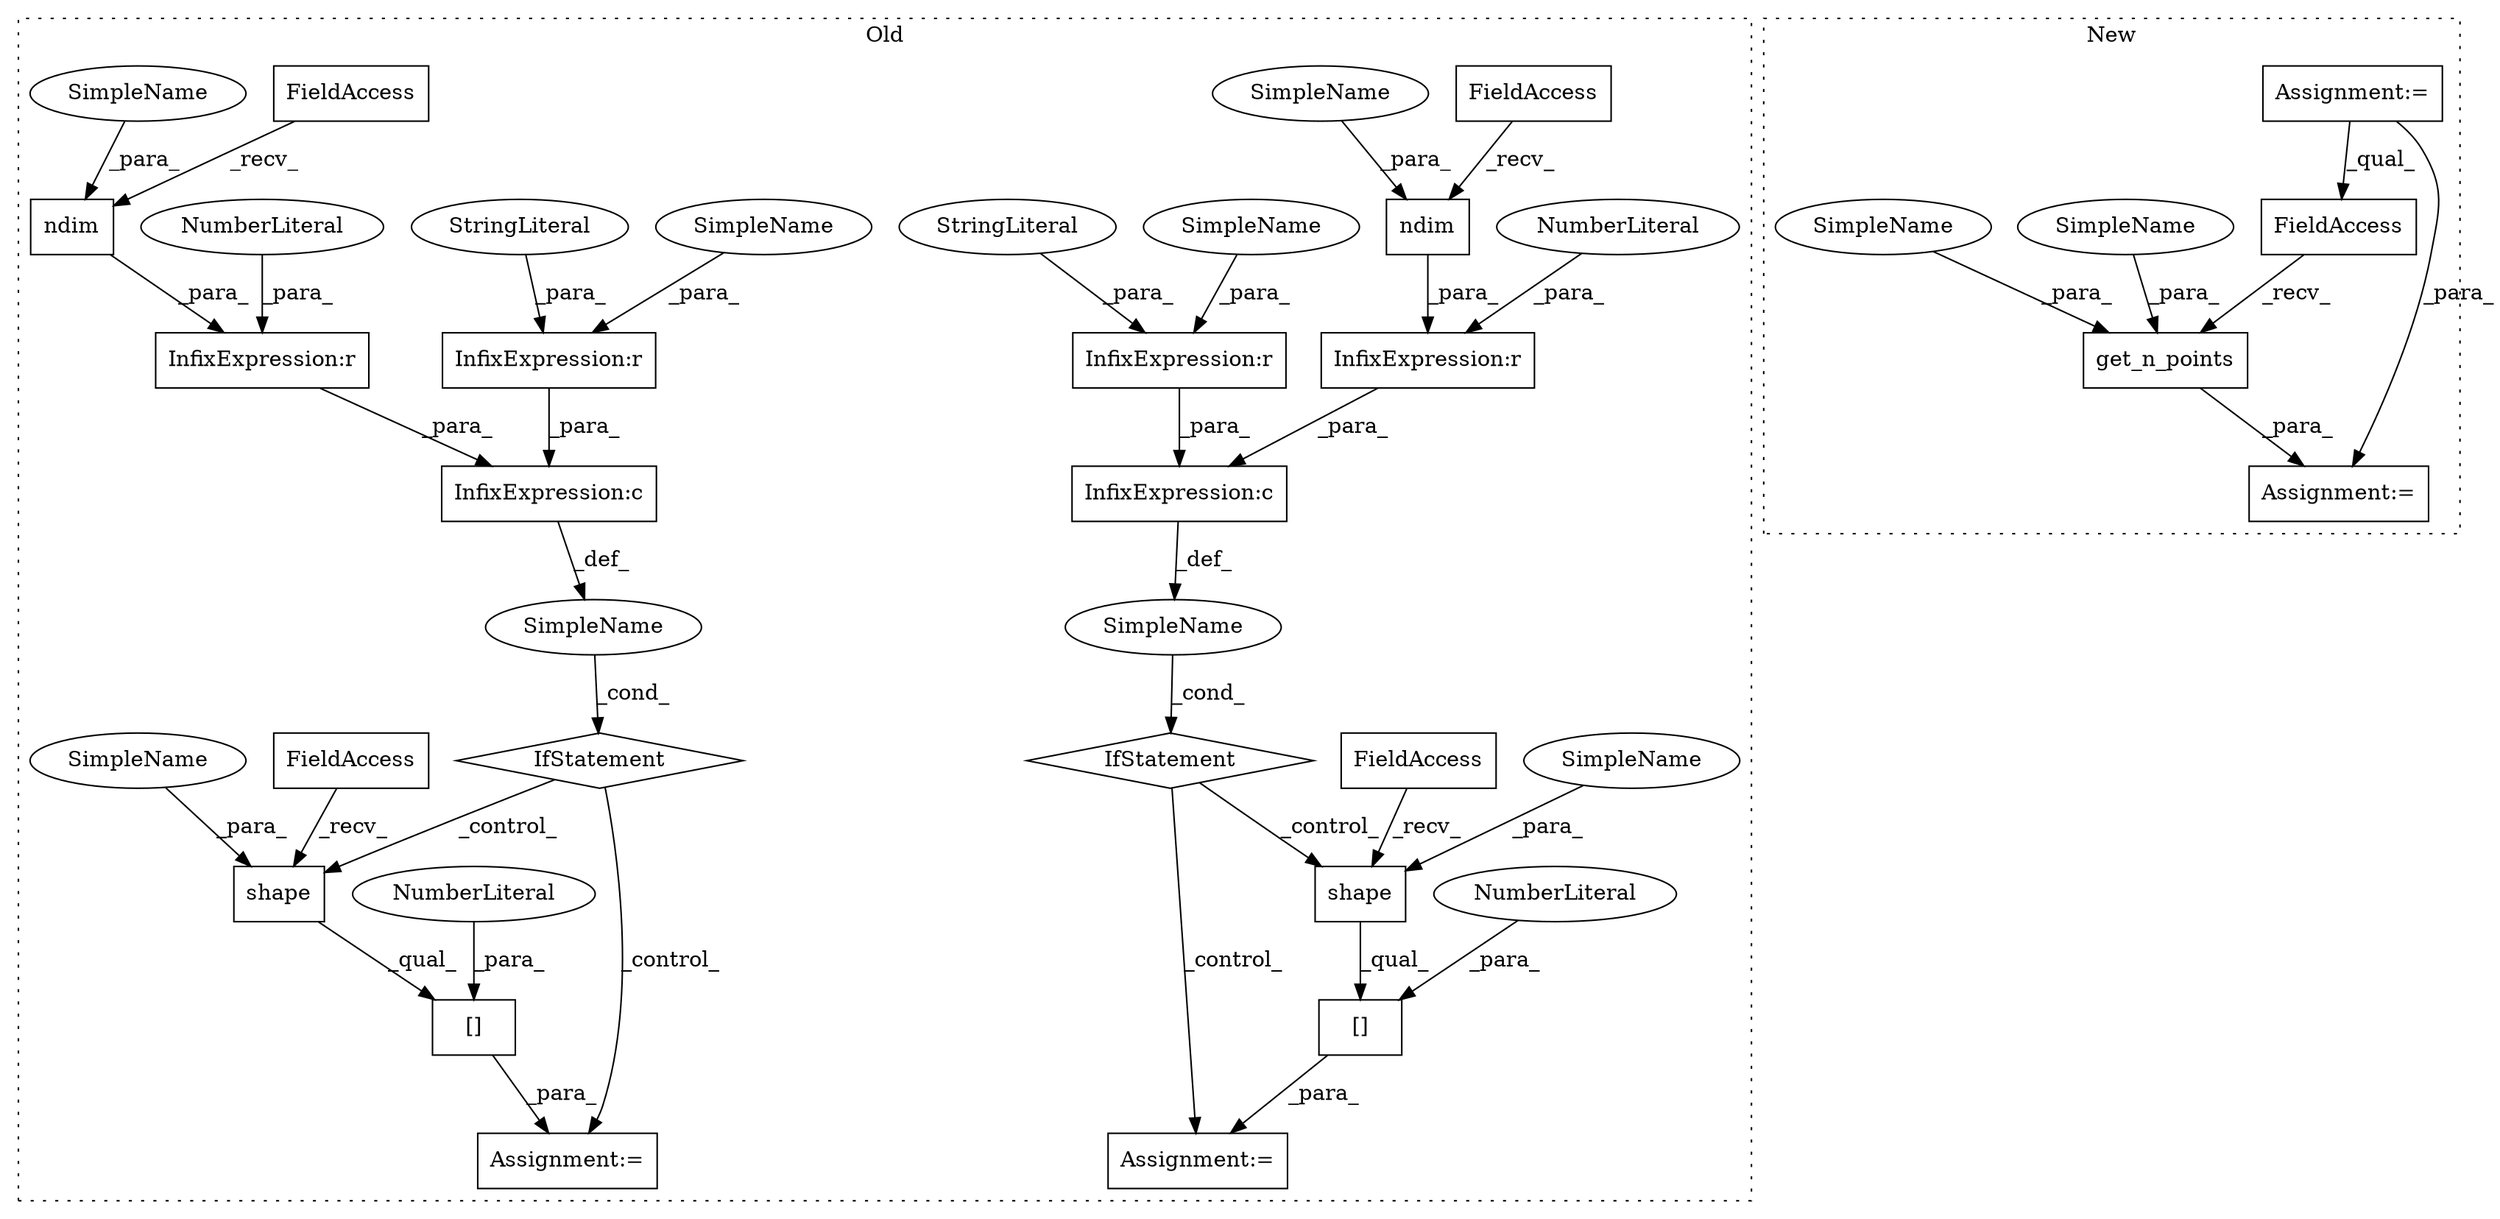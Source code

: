 digraph G {
subgraph cluster0 {
1 [label="ndim" a="32" s="571,582" l="5,1" shape="box"];
3 [label="InfixExpression:r" a="27" s="583" l="4" shape="box"];
4 [label="NumberLiteral" a="34" s="587" l="1" shape="ellipse"];
6 [label="FieldAccess" a="22" s="553" l="9" shape="box"];
7 [label="IfStatement" a="25" s="520,589" l="4,2" shape="diamond"];
10 [label="ndim" a="32" s="705,716" l="5,1" shape="box"];
11 [label="InfixExpression:r" a="27" s="717" l="4" shape="box"];
12 [label="NumberLiteral" a="34" s="721" l="1" shape="ellipse"];
13 [label="InfixExpression:r" a="27" s="535" l="4" shape="box"];
14 [label="InfixExpression:c" a="27" s="548" l="4" shape="box"];
15 [label="InfixExpression:c" a="27" s="682" l="4" shape="box"];
16 [label="InfixExpression:r" a="27" s="669" l="4" shape="box"];
17 [label="shape" a="32" s="626,638" l="6,1" shape="box"];
18 [label="[]" a="2" s="608,641" l="32,1" shape="box"];
19 [label="NumberLiteral" a="34" s="640" l="1" shape="ellipse"];
20 [label="shape" a="32" s="760,772" l="6,1" shape="box"];
21 [label="[]" a="2" s="742,775" l="32,1" shape="box"];
22 [label="NumberLiteral" a="34" s="774" l="1" shape="ellipse"];
23 [label="SimpleName" a="42" s="" l="" shape="ellipse"];
24 [label="IfStatement" a="25" s="654,723" l="4,2" shape="diamond"];
25 [label="FieldAccess" a="22" s="608" l="9" shape="box"];
26 [label="FieldAccess" a="22" s="742" l="9" shape="box"];
27 [label="FieldAccess" a="22" s="687" l="9" shape="box"];
28 [label="SimpleName" a="42" s="" l="" shape="ellipse"];
29 [label="Assignment:=" a="7" s="741" l="1" shape="box"];
30 [label="Assignment:=" a="7" s="607" l="1" shape="box"];
31 [label="StringLiteral" a="45" s="539" l="8" shape="ellipse"];
32 [label="StringLiteral" a="45" s="673" l="8" shape="ellipse"];
33 [label="SimpleName" a="42" s="766" l="6" shape="ellipse"];
34 [label="SimpleName" a="42" s="710" l="6" shape="ellipse"];
35 [label="SimpleName" a="42" s="576" l="6" shape="ellipse"];
36 [label="SimpleName" a="42" s="632" l="6" shape="ellipse"];
38 [label="SimpleName" a="42" s="659" l="10" shape="ellipse"];
39 [label="SimpleName" a="42" s="525" l="10" shape="ellipse"];
label = "Old";
style="dotted";
}
subgraph cluster1 {
2 [label="get_n_points" a="32" s="599,629" l="13,1" shape="box"];
5 [label="FieldAccess" a="22" s="575" l="23" shape="box"];
8 [label="Assignment:=" a="7" s="551" l="9" shape="box"];
9 [label="Assignment:=" a="7" s="574" l="1" shape="box"];
37 [label="SimpleName" a="42" s="612" l="6" shape="ellipse"];
40 [label="SimpleName" a="42" s="619" l="10" shape="ellipse"];
label = "New";
style="dotted";
}
1 -> 3 [label="_para_"];
2 -> 9 [label="_para_"];
3 -> 14 [label="_para_"];
4 -> 3 [label="_para_"];
5 -> 2 [label="_recv_"];
6 -> 1 [label="_recv_"];
7 -> 30 [label="_control_"];
7 -> 17 [label="_control_"];
8 -> 5 [label="_qual_"];
8 -> 9 [label="_para_"];
10 -> 11 [label="_para_"];
11 -> 15 [label="_para_"];
12 -> 11 [label="_para_"];
13 -> 14 [label="_para_"];
14 -> 28 [label="_def_"];
15 -> 23 [label="_def_"];
16 -> 15 [label="_para_"];
17 -> 18 [label="_qual_"];
18 -> 30 [label="_para_"];
19 -> 18 [label="_para_"];
20 -> 21 [label="_qual_"];
21 -> 29 [label="_para_"];
22 -> 21 [label="_para_"];
23 -> 24 [label="_cond_"];
24 -> 20 [label="_control_"];
24 -> 29 [label="_control_"];
25 -> 17 [label="_recv_"];
26 -> 20 [label="_recv_"];
27 -> 10 [label="_recv_"];
28 -> 7 [label="_cond_"];
31 -> 13 [label="_para_"];
32 -> 16 [label="_para_"];
33 -> 20 [label="_para_"];
34 -> 10 [label="_para_"];
35 -> 1 [label="_para_"];
36 -> 17 [label="_para_"];
37 -> 2 [label="_para_"];
38 -> 16 [label="_para_"];
39 -> 13 [label="_para_"];
40 -> 2 [label="_para_"];
}